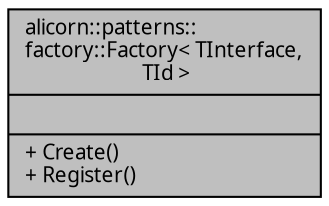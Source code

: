 digraph "alicorn::patterns::factory::Factory&lt; TInterface, TId &gt;"
{
 // INTERACTIVE_SVG=YES
  edge [fontname="Verdana",fontsize="10",labelfontname="Verdana",labelfontsize="10"];
  node [fontname="Verdana",fontsize="10",shape=record];
  Node1 [label="{alicorn::patterns::\lfactory::Factory\< TInterface,\l TId \>\n||+ Create()\l+ Register()\l}",height=0.2,width=0.4,color="black", fillcolor="grey75", style="filled", fontcolor="black"];
}

